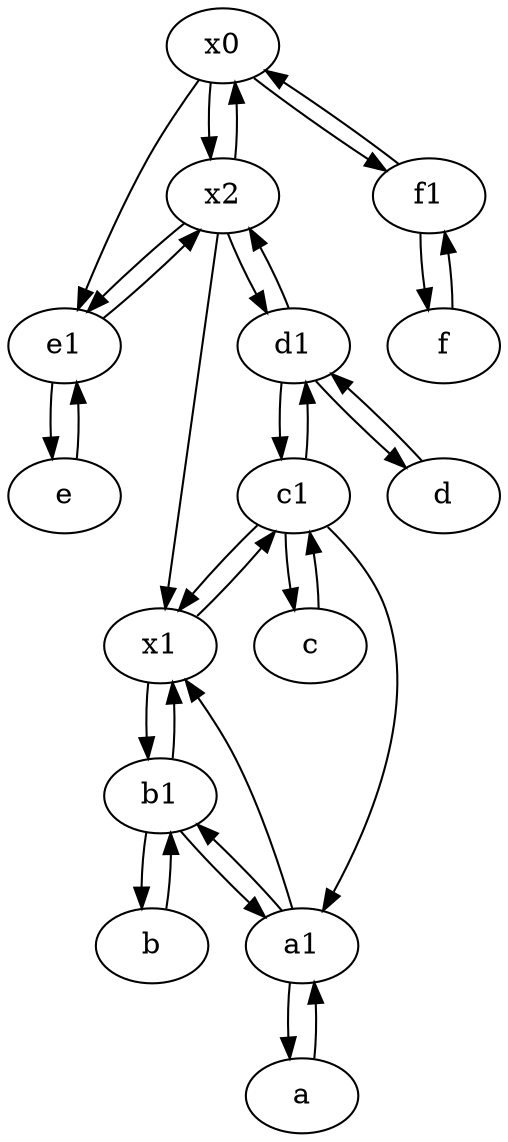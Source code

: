 digraph  {
	x0;
	x2;
	e [pos="30,50!"];
	f1;
	f [pos="15,45!"];
	c1 [pos="30,15!"];
	a [pos="40,10!"];
	x1;
	a1 [pos="40,15!"];
	d [pos="20,30!"];
	b1 [pos="45,20!"];
	b [pos="50,20!"];
	c [pos="20,10!"];
	e1 [pos="25,45!"];
	d1 [pos="25,30!"];
	c1 -> d1;
	b1 -> b;
	x2 -> d1;
	d1 -> d;
	x2 -> x1;
	c1 -> c;
	x1 -> b1;
	b1 -> x1;
	a1 -> x1;
	c1 -> x1;
	d -> d1;
	d1 -> x2;
	x1 -> c1;
	a -> a1;
	x0 -> e1;
	f -> f1;
	f1 -> x0;
	e1 -> e;
	e -> e1;
	f1 -> f;
	x2 -> x0;
	x0 -> f1;
	d1 -> c1;
	x0 -> x2;
	x2 -> e1;
	c -> c1;
	b -> b1;
	c1 -> a1;
	e1 -> x2;
	b1 -> a1;
	a1 -> a;
	a1 -> b1;

	}